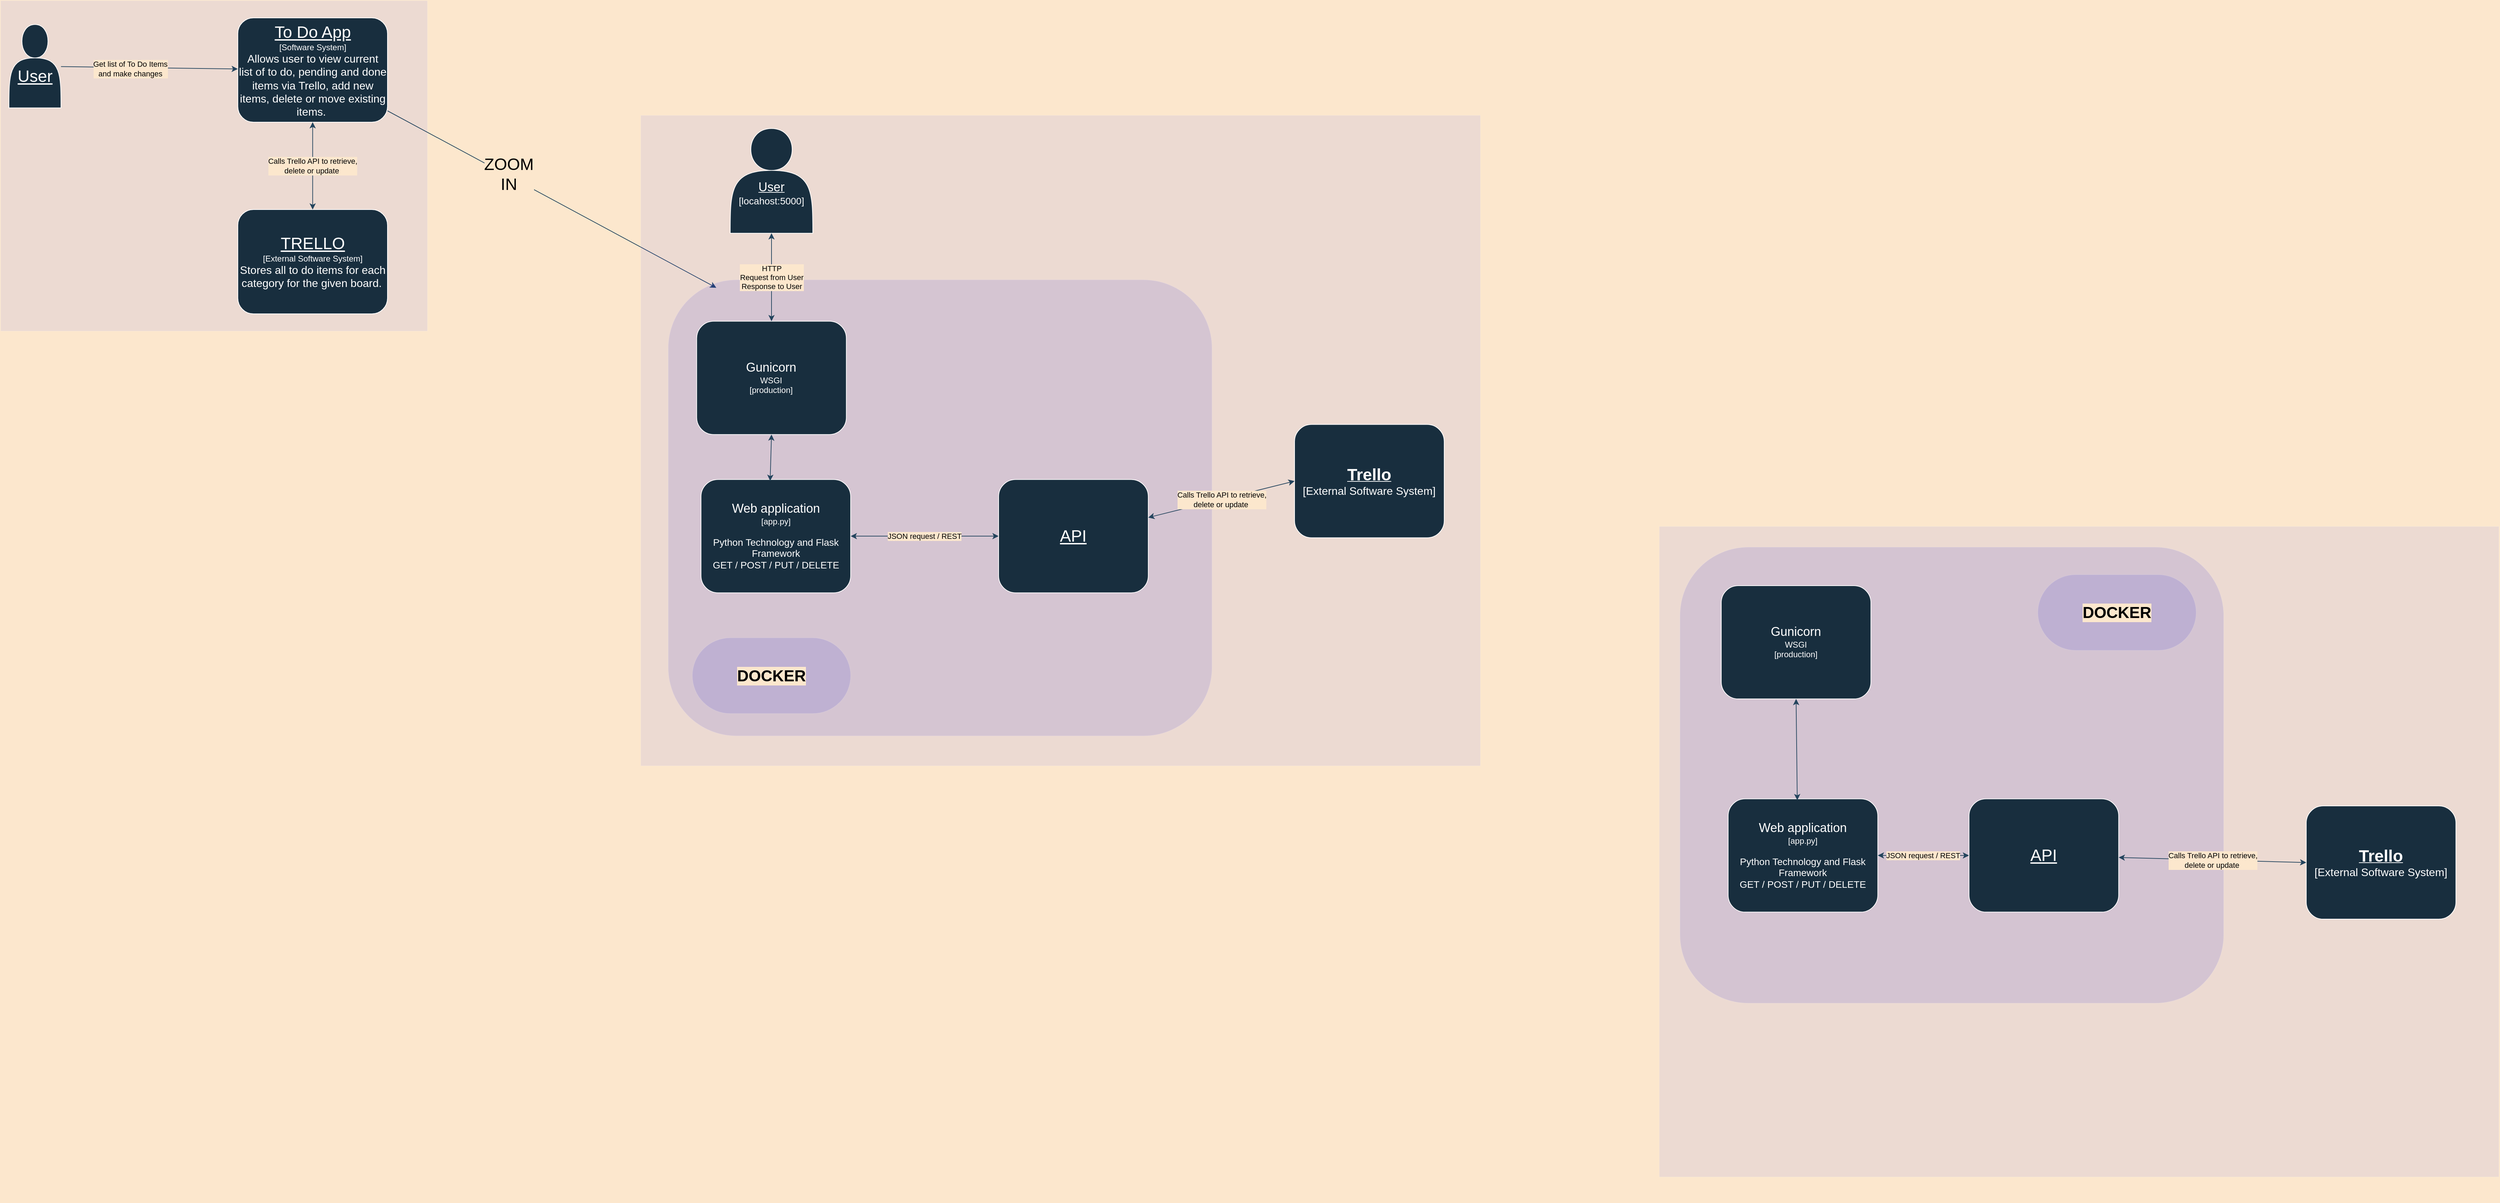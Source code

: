 <mxfile version="13.8.0" type="github">
  <diagram name="Page-1" id="6133507b-19e7-1e82-6fc7-422aa6c4b21f">
    <mxGraphModel dx="2031" dy="2834" grid="1" gridSize="10" guides="1" tooltips="1" connect="1" arrows="1" fold="1" page="1" pageScale="1" pageWidth="1100" pageHeight="850" background="#FCE7CD" math="0" shadow="0">
      <root>
        <mxCell id="0" />
        <mxCell id="1" parent="0" />
        <mxCell id="T8Wpe2ZxtMlLwS92TZOT-80" value="" style="group" vertex="1" connectable="0" parent="1">
          <mxGeometry x="2420" y="-250" width="1180" height="956" as="geometry" />
        </mxCell>
        <mxCell id="T8Wpe2ZxtMlLwS92TZOT-81" value="" style="group" vertex="1" connectable="0" parent="T8Wpe2ZxtMlLwS92TZOT-80">
          <mxGeometry x="90" y="-26" width="1180" height="956" as="geometry" />
        </mxCell>
        <mxCell id="T8Wpe2ZxtMlLwS92TZOT-83" value="" style="rounded=0;whiteSpace=wrap;html=1;labelBackgroundColor=#FCE7CD;strokeColor=#FFFFFF;fontColor=#FFFFFF;opacity=10;fillColor=#6666FF;" vertex="1" parent="T8Wpe2ZxtMlLwS92TZOT-81">
          <mxGeometry x="-40" y="0.002" width="1220" height="945.136" as="geometry" />
        </mxCell>
        <mxCell id="T8Wpe2ZxtMlLwS92TZOT-82" value="" style="rounded=1;whiteSpace=wrap;html=1;labelBackgroundColor=#FCE7CD;strokeColor=#FFFFFF;gradientColor=none;fontColor=#FFFFFF;opacity=10;fillColor=#0000CC;" vertex="1" parent="T8Wpe2ZxtMlLwS92TZOT-81">
          <mxGeometry x="-10" y="30.002" width="790" height="662.682" as="geometry" />
        </mxCell>
        <mxCell id="T8Wpe2ZxtMlLwS92TZOT-85" value="&lt;font&gt;&lt;font style=&quot;font-size: 18px&quot;&gt;Web application&lt;br&gt;&lt;/font&gt;[app.py]&lt;br&gt;&lt;br&gt;&lt;span style=&quot;font-size: 14px&quot;&gt;Python Technology and Flask Framework&lt;/span&gt;&lt;br&gt;&lt;span style=&quot;font-size: 14px&quot;&gt;GET / POST / PUT / DELETE&lt;/span&gt;&lt;br&gt;&lt;/font&gt;" style="whiteSpace=wrap;html=1;fillColor=#182E3E;strokeColor=#FFFFFF;fontColor=#FFFFFF;rounded=1;" vertex="1" parent="T8Wpe2ZxtMlLwS92TZOT-81">
          <mxGeometry x="59.999" y="395.734" width="217.421" height="164.543" as="geometry" />
        </mxCell>
        <mxCell id="T8Wpe2ZxtMlLwS92TZOT-86" value="JSON request / REST" style="endArrow=classic;startArrow=classic;html=1;strokeColor=#23445D;labelBackgroundColor=#FCE7CD;" edge="1" parent="T8Wpe2ZxtMlLwS92TZOT-81" source="T8Wpe2ZxtMlLwS92TZOT-87" target="T8Wpe2ZxtMlLwS92TZOT-85">
          <mxGeometry width="50" height="50" relative="1" as="geometry">
            <mxPoint x="433.589" y="313.032" as="sourcePoint" />
            <mxPoint x="211.355" y="164.543" as="targetPoint" />
          </mxGeometry>
        </mxCell>
        <mxCell id="T8Wpe2ZxtMlLwS92TZOT-87" value="&lt;font&gt;&lt;font style=&quot;font-size: 24px&quot;&gt;&lt;u&gt;API&lt;/u&gt;&lt;/font&gt;&lt;br&gt;&lt;/font&gt;" style="whiteSpace=wrap;html=1;fillColor=#182E3E;strokeColor=#FFFFFF;fontColor=#FFFFFF;rounded=1;" vertex="1" parent="T8Wpe2ZxtMlLwS92TZOT-81">
          <mxGeometry x="409.999" y="395.738" width="217.421" height="164.543" as="geometry" />
        </mxCell>
        <mxCell id="T8Wpe2ZxtMlLwS92TZOT-88" value="&lt;font&gt;&lt;b&gt;&lt;u&gt;&lt;font style=&quot;font-size: 24px&quot;&gt;Trello&lt;/font&gt;&lt;/u&gt;&lt;/b&gt;&lt;br&gt;&lt;font style=&quot;font-size: 16px&quot;&gt;[External Software System]&lt;/font&gt;&lt;br&gt;&lt;/font&gt;" style="whiteSpace=wrap;html=1;fillColor=#182E3E;strokeColor=#FFFFFF;fontColor=#FFFFFF;rounded=1;" vertex="1" parent="T8Wpe2ZxtMlLwS92TZOT-81">
          <mxGeometry x="899.999" y="406.0" width="217.421" height="164.543" as="geometry" />
        </mxCell>
        <mxCell id="T8Wpe2ZxtMlLwS92TZOT-89" value="Calls Trello API to retrieve, &lt;br&gt;delete or update&amp;nbsp;" style="endArrow=classic;startArrow=classic;html=1;strokeColor=#23445D;labelBackgroundColor=#FCE7CD;exitX=0;exitY=0.5;exitDx=0;exitDy=0;" edge="1" parent="T8Wpe2ZxtMlLwS92TZOT-81" source="T8Wpe2ZxtMlLwS92TZOT-88" target="T8Wpe2ZxtMlLwS92TZOT-87">
          <mxGeometry width="50" height="50" relative="1" as="geometry">
            <mxPoint x="920.579" y="320.727" as="sourcePoint" />
            <mxPoint x="680" y="320.728" as="targetPoint" />
          </mxGeometry>
        </mxCell>
        <mxCell id="T8Wpe2ZxtMlLwS92TZOT-90" value="&lt;font style=&quot;font-size: 23px&quot; color=&quot;#000000&quot;&gt;&lt;b&gt;DOCKER&lt;/b&gt;&lt;/font&gt;" style="rounded=1;whiteSpace=wrap;html=1;labelBackgroundColor=#FCE7CD;strokeColor=#FFFFFF;fillColor=#0000CC;gradientColor=none;fontColor=#FFFFFF;opacity=10;arcSize=50;" vertex="1" parent="T8Wpe2ZxtMlLwS92TZOT-81">
          <mxGeometry x="510" y="70" width="230" height="110" as="geometry" />
        </mxCell>
        <mxCell id="T8Wpe2ZxtMlLwS92TZOT-91" value="&lt;font&gt;&lt;span style=&quot;font-size: 18px&quot;&gt;Gunicorn&lt;br&gt;&lt;/span&gt;WSGI&lt;br&gt;[production]&lt;br&gt;&lt;/font&gt;" style="whiteSpace=wrap;html=1;fillColor=#182E3E;strokeColor=#FFFFFF;fontColor=#FFFFFF;rounded=1;" vertex="1" parent="T8Wpe2ZxtMlLwS92TZOT-81">
          <mxGeometry x="49.999" y="86.004" width="217.421" height="164.543" as="geometry" />
        </mxCell>
        <mxCell id="T8Wpe2ZxtMlLwS92TZOT-92" value="" style="endArrow=classic;startArrow=classic;html=1;strokeColor=#23445D;entryX=0.5;entryY=1;entryDx=0;entryDy=0;exitX=0.462;exitY=0.012;exitDx=0;exitDy=0;exitPerimeter=0;" edge="1" parent="T8Wpe2ZxtMlLwS92TZOT-81" source="T8Wpe2ZxtMlLwS92TZOT-85" target="T8Wpe2ZxtMlLwS92TZOT-91">
          <mxGeometry width="50" height="50" relative="1" as="geometry">
            <mxPoint x="279.999" y="576.184" as="sourcePoint" />
            <mxPoint x="280.0" y="439.998" as="targetPoint" />
          </mxGeometry>
        </mxCell>
        <mxCell id="T8Wpe2ZxtMlLwS92TZOT-49" value="" style="group" vertex="1" connectable="0" parent="1">
          <mxGeometry x="60" y="-1040" width="620" height="480" as="geometry" />
        </mxCell>
        <mxCell id="T8Wpe2ZxtMlLwS92TZOT-48" value="" style="rounded=0;whiteSpace=wrap;html=1;labelBackgroundColor=#FCE7CD;strokeColor=#FFFFFF;fontColor=#FFFFFF;opacity=10;fillColor=#6666FF;" vertex="1" parent="T8Wpe2ZxtMlLwS92TZOT-49">
          <mxGeometry width="620" height="480" as="geometry" />
        </mxCell>
        <mxCell id="T8Wpe2ZxtMlLwS92TZOT-47" value="" style="group" vertex="1" connectable="0" parent="T8Wpe2ZxtMlLwS92TZOT-49">
          <mxGeometry x="12" y="25" width="550" height="430" as="geometry" />
        </mxCell>
        <mxCell id="T8Wpe2ZxtMlLwS92TZOT-30" value="" style="group;labelBorderColor=none;labelBackgroundColor=none;glass=0;opacity=0;fontColor=#FFFFFF;rounded=1;" vertex="1" connectable="0" parent="T8Wpe2ZxtMlLwS92TZOT-47">
          <mxGeometry y="9.605" width="406.484" height="393.801" as="geometry" />
        </mxCell>
        <mxCell id="T8Wpe2ZxtMlLwS92TZOT-28" value="&lt;font&gt;&lt;br&gt;&lt;u style=&quot;font-size: 24px&quot;&gt;&lt;br&gt;User&lt;/u&gt;&lt;br&gt;&lt;br&gt;&lt;/font&gt;" style="shape=actor;whiteSpace=wrap;html=1;fillColor=#182E3E;strokeColor=#FFFFFF;fontColor=#FFFFFF;rounded=1;" vertex="1" parent="T8Wpe2ZxtMlLwS92TZOT-30">
          <mxGeometry width="75.625" height="121.169" as="geometry" />
        </mxCell>
        <mxCell id="T8Wpe2ZxtMlLwS92TZOT-26" value="&lt;font&gt;&lt;u style=&quot;font-size: 24px&quot;&gt;To Do App&lt;br&gt;&lt;/u&gt;[Software System]&lt;br&gt;&lt;font style=&quot;font-size: 16px&quot;&gt;Allows user to view current &lt;br&gt;list of to do, pending and done items via Trello, add new items, delete or move existing items.&amp;nbsp;&lt;/font&gt;&lt;br&gt;&lt;/font&gt;" style="whiteSpace=wrap;html=1;fillColor=#182E3E;strokeColor=#FFFFFF;fontColor=#FFFFFF;rounded=1;" vertex="1" parent="T8Wpe2ZxtMlLwS92TZOT-47">
          <mxGeometry x="332.579" width="217.421" height="151.462" as="geometry" />
        </mxCell>
        <mxCell id="T8Wpe2ZxtMlLwS92TZOT-29" value="&lt;font&gt;&lt;font style=&quot;font-size: 24px&quot;&gt;&lt;u&gt;TRELLO&lt;/u&gt;&lt;/font&gt;&lt;br&gt;&lt;u style=&quot;font-size: 12px&quot;&gt;[&lt;/u&gt;External&amp;nbsp;&lt;span style=&quot;font-size: 12px&quot;&gt;Software System&lt;/span&gt;&lt;u style=&quot;font-size: 12px&quot;&gt;]&lt;/u&gt;&lt;br&gt;&lt;font style=&quot;font-size: 16px&quot;&gt;Stores all to do items for each category for the given board.&lt;/font&gt;&lt;/font&gt;&lt;font style=&quot;font-size: 12px&quot;&gt;&amp;nbsp;&lt;br&gt;&lt;/font&gt;" style="whiteSpace=wrap;html=1;fillColor=#182E3E;strokeColor=#FFFFFF;fontColor=#FFFFFF;rounded=1;" vertex="1" parent="T8Wpe2ZxtMlLwS92TZOT-47">
          <mxGeometry x="332.579" y="278.538" width="217.421" height="151.462" as="geometry" />
        </mxCell>
        <mxCell id="T8Wpe2ZxtMlLwS92TZOT-35" value="Calls Trello API to retrieve, &lt;br&gt;delete or update&amp;nbsp;" style="endArrow=classic;startArrow=classic;html=1;strokeColor=#23445D;labelBackgroundColor=#FCE7CD;entryX=0.5;entryY=1;entryDx=0;entryDy=0;" edge="1" parent="T8Wpe2ZxtMlLwS92TZOT-47" source="T8Wpe2ZxtMlLwS92TZOT-29" target="T8Wpe2ZxtMlLwS92TZOT-26">
          <mxGeometry width="50" height="50" relative="1" as="geometry">
            <mxPoint x="441.589" y="288.147" as="sourcePoint" />
            <mxPoint x="219.355" y="151.462" as="targetPoint" />
          </mxGeometry>
        </mxCell>
        <mxCell id="T8Wpe2ZxtMlLwS92TZOT-31" value="" style="endArrow=classic;html=1;strokeColor=#23445D;labelBackgroundColor=#FCE7CD;" edge="1" parent="T8Wpe2ZxtMlLwS92TZOT-47" source="T8Wpe2ZxtMlLwS92TZOT-28" target="T8Wpe2ZxtMlLwS92TZOT-26">
          <mxGeometry width="50" height="50" relative="1" as="geometry">
            <mxPoint x="73.906" y="73.958" as="sourcePoint" />
            <mxPoint x="122.89" y="20.195" as="targetPoint" />
          </mxGeometry>
        </mxCell>
        <mxCell id="T8Wpe2ZxtMlLwS92TZOT-46" value="&lt;span style=&quot;&quot;&gt;&lt;span style=&quot;color: rgb(0 , 0 , 0)&quot;&gt;Get list of To Do Items&lt;/span&gt;&lt;br style=&quot;color: rgb(0 , 0 , 0)&quot;&gt;&lt;span style=&quot;color: rgb(0 , 0 , 0)&quot;&gt;and make changes&lt;/span&gt;&lt;/span&gt;" style="edgeLabel;html=1;align=center;verticalAlign=middle;resizable=0;points=[];fontColor=#FFFFFF;rounded=1;labelBackgroundColor=#FCE7CD;" vertex="1" connectable="0" parent="T8Wpe2ZxtMlLwS92TZOT-31">
          <mxGeometry x="-0.222" y="-2" relative="1" as="geometry">
            <mxPoint as="offset" />
          </mxGeometry>
        </mxCell>
        <mxCell id="T8Wpe2ZxtMlLwS92TZOT-94" value="" style="endArrow=classic;html=1;labelBackgroundColor=#FCE7CD;strokeColor=#23445D;entryX=0.09;entryY=0.265;entryDx=0;entryDy=0;entryPerimeter=0;" edge="1" parent="T8Wpe2ZxtMlLwS92TZOT-49" target="T8Wpe2ZxtMlLwS92TZOT-59">
          <mxGeometry width="50" height="50" relative="1" as="geometry">
            <mxPoint x="562" y="160" as="sourcePoint" />
            <mxPoint x="612" y="110" as="targetPoint" />
          </mxGeometry>
        </mxCell>
        <mxCell id="T8Wpe2ZxtMlLwS92TZOT-95" value="&lt;font style=&quot;font-size: 24px&quot; color=&quot;#000000&quot;&gt;ZOOM&lt;br&gt;IN&lt;br&gt;&lt;/font&gt;" style="edgeLabel;html=1;align=center;verticalAlign=middle;resizable=0;points=[];fontColor=#FFFFFF;labelBackgroundColor=#FCE7CD;" vertex="1" connectable="0" parent="T8Wpe2ZxtMlLwS92TZOT-94">
          <mxGeometry x="-0.265" y="3" relative="1" as="geometry">
            <mxPoint x="-1" as="offset" />
          </mxGeometry>
        </mxCell>
        <mxCell id="T8Wpe2ZxtMlLwS92TZOT-79" value="" style="group" vertex="1" connectable="0" parent="1">
          <mxGeometry x="1030" y="-884.23" width="1180" height="956" as="geometry" />
        </mxCell>
        <mxCell id="T8Wpe2ZxtMlLwS92TZOT-50" value="" style="group" vertex="1" connectable="0" parent="T8Wpe2ZxtMlLwS92TZOT-79">
          <mxGeometry x="10" width="1180" height="956" as="geometry" />
        </mxCell>
        <mxCell id="T8Wpe2ZxtMlLwS92TZOT-69" value="" style="rounded=1;whiteSpace=wrap;html=1;labelBackgroundColor=#FCE7CD;strokeColor=#FFFFFF;gradientColor=none;fontColor=#FFFFFF;opacity=10;fillColor=#0000CC;" vertex="1" parent="T8Wpe2ZxtMlLwS92TZOT-50">
          <mxGeometry x="-10" y="249.862" width="790" height="662.682" as="geometry" />
        </mxCell>
        <mxCell id="T8Wpe2ZxtMlLwS92TZOT-59" value="" style="rounded=0;whiteSpace=wrap;html=1;labelBackgroundColor=#FCE7CD;strokeColor=#FFFFFF;fontColor=#FFFFFF;opacity=10;fillColor=#6666FF;" vertex="1" parent="T8Wpe2ZxtMlLwS92TZOT-50">
          <mxGeometry x="-50" y="10.862" width="1220" height="945.136" as="geometry" />
        </mxCell>
        <mxCell id="T8Wpe2ZxtMlLwS92TZOT-53" value="&lt;font&gt;&lt;br&gt;&lt;u&gt;&lt;br&gt;&lt;font style=&quot;font-size: 18px&quot;&gt;&lt;br&gt;User&lt;/font&gt;&lt;br&gt;&lt;/u&gt;&lt;font style=&quot;font-size: 14px&quot;&gt;[locahost:5000]&lt;/font&gt;&lt;br&gt;&lt;br&gt;&lt;/font&gt;" style="shape=actor;whiteSpace=wrap;html=1;fillColor=#182E3E;strokeColor=#FFFFFF;fontColor=#FFFFFF;rounded=1;" vertex="1" parent="T8Wpe2ZxtMlLwS92TZOT-50">
          <mxGeometry x="80" y="29.997" width="120" height="152.091" as="geometry" />
        </mxCell>
        <mxCell id="T8Wpe2ZxtMlLwS92TZOT-54" value="&lt;font&gt;&lt;font style=&quot;font-size: 18px&quot;&gt;Web application&lt;br&gt;&lt;/font&gt;[app.py]&lt;br&gt;&lt;br&gt;&lt;span style=&quot;font-size: 14px&quot;&gt;Python Technology and Flask Framework&lt;/span&gt;&lt;br&gt;&lt;span style=&quot;font-size: 14px&quot;&gt;GET / POST / PUT / DELETE&lt;/span&gt;&lt;br&gt;&lt;/font&gt;" style="whiteSpace=wrap;html=1;fillColor=#182E3E;strokeColor=#FFFFFF;fontColor=#FFFFFF;rounded=1;" vertex="1" parent="T8Wpe2ZxtMlLwS92TZOT-50">
          <mxGeometry x="37.579" y="540.004" width="217.421" height="164.543" as="geometry" />
        </mxCell>
        <mxCell id="T8Wpe2ZxtMlLwS92TZOT-56" value="JSON request / REST" style="endArrow=classic;startArrow=classic;html=1;strokeColor=#23445D;labelBackgroundColor=#FCE7CD;" edge="1" parent="T8Wpe2ZxtMlLwS92TZOT-50" source="T8Wpe2ZxtMlLwS92TZOT-55" target="T8Wpe2ZxtMlLwS92TZOT-54">
          <mxGeometry width="50" height="50" relative="1" as="geometry">
            <mxPoint x="433.589" y="313.032" as="sourcePoint" />
            <mxPoint x="211.355" y="164.543" as="targetPoint" />
          </mxGeometry>
        </mxCell>
        <mxCell id="T8Wpe2ZxtMlLwS92TZOT-55" value="&lt;font&gt;&lt;font style=&quot;font-size: 24px&quot;&gt;&lt;u&gt;API&lt;/u&gt;&lt;/font&gt;&lt;br&gt;&lt;/font&gt;" style="whiteSpace=wrap;html=1;fillColor=#182E3E;strokeColor=#FFFFFF;fontColor=#FFFFFF;rounded=1;" vertex="1" parent="T8Wpe2ZxtMlLwS92TZOT-50">
          <mxGeometry x="469.999" y="540.008" width="217.421" height="164.543" as="geometry" />
        </mxCell>
        <mxCell id="T8Wpe2ZxtMlLwS92TZOT-64" value="&lt;font&gt;&lt;b&gt;&lt;u&gt;&lt;font style=&quot;font-size: 24px&quot;&gt;Trello&lt;/font&gt;&lt;/u&gt;&lt;/b&gt;&lt;br&gt;&lt;font style=&quot;font-size: 16px&quot;&gt;[External Software System]&lt;/font&gt;&lt;br&gt;&lt;/font&gt;" style="whiteSpace=wrap;html=1;fillColor=#182E3E;strokeColor=#FFFFFF;fontColor=#FFFFFF;rounded=1;" vertex="1" parent="T8Wpe2ZxtMlLwS92TZOT-50">
          <mxGeometry x="899.999" y="460.0" width="217.421" height="164.543" as="geometry" />
        </mxCell>
        <mxCell id="T8Wpe2ZxtMlLwS92TZOT-66" value="Calls Trello API to retrieve, &lt;br&gt;delete or update&amp;nbsp;" style="endArrow=classic;startArrow=classic;html=1;strokeColor=#23445D;labelBackgroundColor=#FCE7CD;exitX=0;exitY=0.5;exitDx=0;exitDy=0;" edge="1" parent="T8Wpe2ZxtMlLwS92TZOT-50" source="T8Wpe2ZxtMlLwS92TZOT-64" target="T8Wpe2ZxtMlLwS92TZOT-55">
          <mxGeometry width="50" height="50" relative="1" as="geometry">
            <mxPoint x="920.579" y="320.727" as="sourcePoint" />
            <mxPoint x="680" y="320.728" as="targetPoint" />
          </mxGeometry>
        </mxCell>
        <mxCell id="T8Wpe2ZxtMlLwS92TZOT-70" value="&lt;font style=&quot;font-size: 23px&quot; color=&quot;#000000&quot;&gt;&lt;b&gt;DOCKER&lt;/b&gt;&lt;/font&gt;" style="rounded=1;whiteSpace=wrap;html=1;labelBackgroundColor=#FCE7CD;strokeColor=#FFFFFF;fillColor=#0000CC;gradientColor=none;fontColor=#FFFFFF;opacity=10;arcSize=50;" vertex="1" parent="T8Wpe2ZxtMlLwS92TZOT-50">
          <mxGeometry x="25" y="770" width="230" height="110" as="geometry" />
        </mxCell>
        <mxCell id="T8Wpe2ZxtMlLwS92TZOT-72" value="&lt;font&gt;&lt;span style=&quot;font-size: 18px&quot;&gt;Gunicorn&lt;br&gt;&lt;/span&gt;WSGI&lt;br&gt;[production]&lt;br&gt;&lt;/font&gt;" style="whiteSpace=wrap;html=1;fillColor=#182E3E;strokeColor=#FFFFFF;fontColor=#FFFFFF;rounded=1;" vertex="1" parent="T8Wpe2ZxtMlLwS92TZOT-50">
          <mxGeometry x="31.289" y="310.004" width="217.421" height="164.543" as="geometry" />
        </mxCell>
        <mxCell id="T8Wpe2ZxtMlLwS92TZOT-78" value="" style="endArrow=classic;startArrow=classic;html=1;strokeColor=#23445D;entryX=0.5;entryY=1;entryDx=0;entryDy=0;exitX=0.462;exitY=0.012;exitDx=0;exitDy=0;exitPerimeter=0;" edge="1" parent="T8Wpe2ZxtMlLwS92TZOT-50" source="T8Wpe2ZxtMlLwS92TZOT-54" target="T8Wpe2ZxtMlLwS92TZOT-72">
          <mxGeometry width="50" height="50" relative="1" as="geometry">
            <mxPoint x="279.999" y="576.184" as="sourcePoint" />
            <mxPoint x="280.0" y="439.998" as="targetPoint" />
          </mxGeometry>
        </mxCell>
        <mxCell id="T8Wpe2ZxtMlLwS92TZOT-77" value="&lt;span style=&quot;&quot;&gt;HTTP&lt;br&gt;Request from User&lt;br&gt;Response to User&lt;/span&gt;" style="endArrow=classic;startArrow=classic;html=1;strokeColor=#23445D;labelBackgroundColor=#FCE7CD;" edge="1" parent="T8Wpe2ZxtMlLwS92TZOT-50" source="T8Wpe2ZxtMlLwS92TZOT-72" target="T8Wpe2ZxtMlLwS92TZOT-53">
          <mxGeometry width="50" height="50" relative="1" as="geometry">
            <mxPoint x="160" y="260" as="sourcePoint" />
            <mxPoint x="210" y="210" as="targetPoint" />
          </mxGeometry>
        </mxCell>
      </root>
    </mxGraphModel>
  </diagram>
</mxfile>
